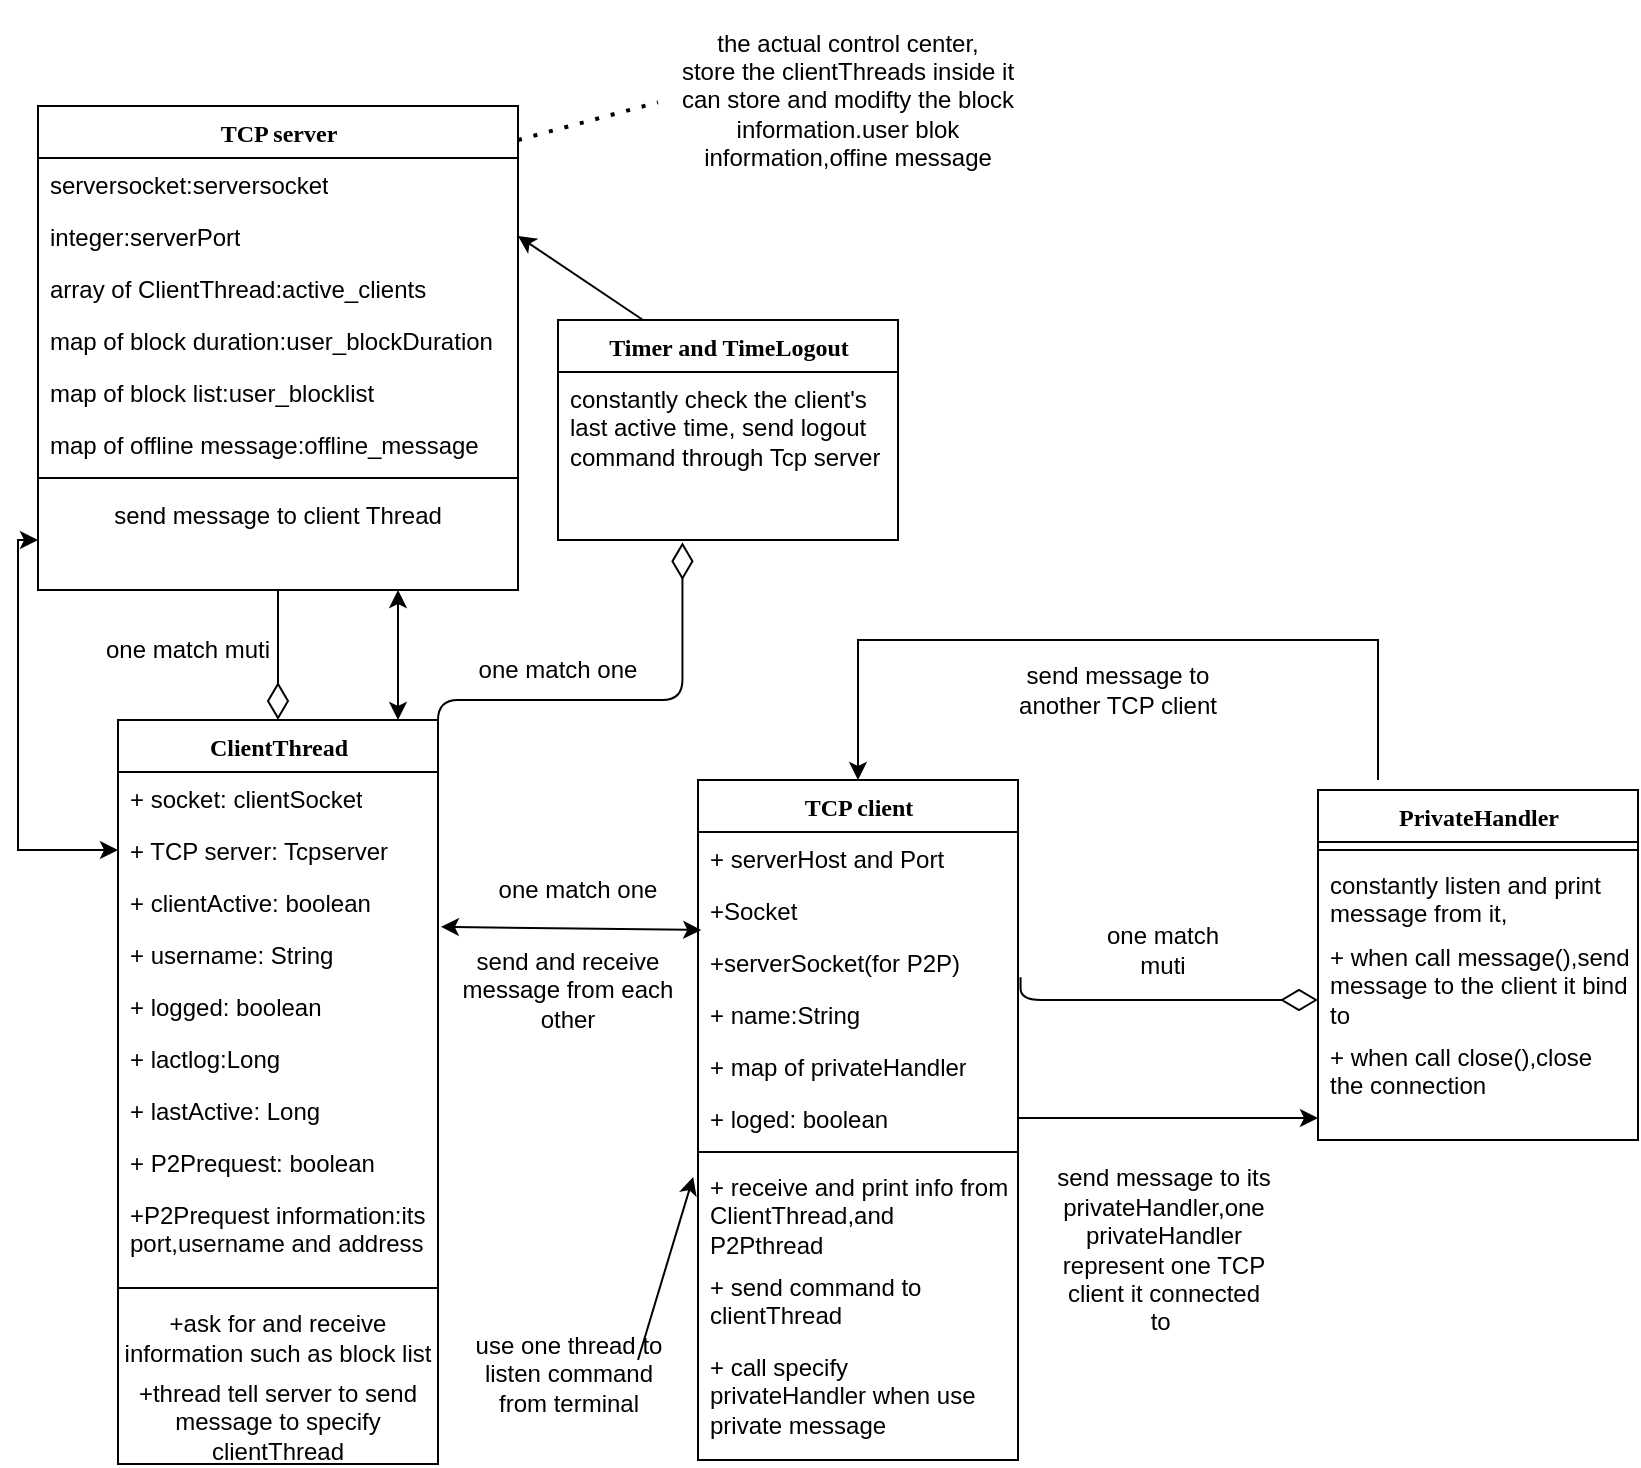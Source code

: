 <mxfile version="15.6.8" type="github">
  <diagram name="Page-1" id="9f46799a-70d6-7492-0946-bef42562c5a5">
    <mxGraphModel dx="1483" dy="781" grid="1" gridSize="10" guides="1" tooltips="1" connect="1" arrows="1" fold="1" page="1" pageScale="1" pageWidth="1100" pageHeight="850" background="none" math="0" shadow="0">
      <root>
        <mxCell id="0" />
        <mxCell id="1" parent="0" />
        <mxCell id="78961159f06e98e8-17" value="TCP server" style="swimlane;html=1;fontStyle=1;align=center;verticalAlign=top;childLayout=stackLayout;horizontal=1;startSize=26;horizontalStack=0;resizeParent=1;resizeLast=0;collapsible=1;marginBottom=0;swimlaneFillColor=#ffffff;rounded=0;shadow=0;comic=0;labelBackgroundColor=none;strokeWidth=1;fillColor=none;fontFamily=Verdana;fontSize=12" parent="1" vertex="1">
          <mxGeometry x="90" y="83" width="240" height="242" as="geometry" />
        </mxCell>
        <mxCell id="78961159f06e98e8-21" value="&lt;span&gt;serversocket:serversocket&lt;/span&gt;" style="text;html=1;strokeColor=none;fillColor=none;align=left;verticalAlign=top;spacingLeft=4;spacingRight=4;whiteSpace=wrap;overflow=hidden;rotatable=0;points=[[0,0.5],[1,0.5]];portConstraint=eastwest;" parent="78961159f06e98e8-17" vertex="1">
          <mxGeometry y="26" width="240" height="26" as="geometry" />
        </mxCell>
        <mxCell id="78961159f06e98e8-23" value="&lt;span&gt;integer:serverPort&lt;/span&gt;" style="text;html=1;strokeColor=none;fillColor=none;align=left;verticalAlign=top;spacingLeft=4;spacingRight=4;whiteSpace=wrap;overflow=hidden;rotatable=0;points=[[0,0.5],[1,0.5]];portConstraint=eastwest;" parent="78961159f06e98e8-17" vertex="1">
          <mxGeometry y="52" width="240" height="26" as="geometry" />
        </mxCell>
        <mxCell id="78961159f06e98e8-25" value="&lt;span&gt;array of ClientThread:active_clients&lt;/span&gt;" style="text;html=1;strokeColor=none;fillColor=none;align=left;verticalAlign=top;spacingLeft=4;spacingRight=4;whiteSpace=wrap;overflow=hidden;rotatable=0;points=[[0,0.5],[1,0.5]];portConstraint=eastwest;" parent="78961159f06e98e8-17" vertex="1">
          <mxGeometry y="78" width="240" height="26" as="geometry" />
        </mxCell>
        <mxCell id="78961159f06e98e8-26" value="&lt;span&gt;map of block duration:user_blockDuration&lt;/span&gt;" style="text;html=1;strokeColor=none;fillColor=none;align=left;verticalAlign=top;spacingLeft=4;spacingRight=4;whiteSpace=wrap;overflow=hidden;rotatable=0;points=[[0,0.5],[1,0.5]];portConstraint=eastwest;" parent="78961159f06e98e8-17" vertex="1">
          <mxGeometry y="104" width="240" height="26" as="geometry" />
        </mxCell>
        <mxCell id="Pq0P8SKZOapXhzAk-B4_-1" value="&lt;span&gt;map of block list:user_blocklist&lt;/span&gt;" style="text;html=1;strokeColor=none;fillColor=none;align=left;verticalAlign=top;spacingLeft=4;spacingRight=4;whiteSpace=wrap;overflow=hidden;rotatable=0;points=[[0,0.5],[1,0.5]];portConstraint=eastwest;" parent="78961159f06e98e8-17" vertex="1">
          <mxGeometry y="130" width="240" height="26" as="geometry" />
        </mxCell>
        <mxCell id="78961159f06e98e8-24" value="&lt;span&gt;map of offline message:offline_message&lt;/span&gt;" style="text;html=1;strokeColor=none;fillColor=none;align=left;verticalAlign=top;spacingLeft=4;spacingRight=4;whiteSpace=wrap;overflow=hidden;rotatable=0;points=[[0,0.5],[1,0.5]];portConstraint=eastwest;" parent="78961159f06e98e8-17" vertex="1">
          <mxGeometry y="156" width="240" height="26" as="geometry" />
        </mxCell>
        <mxCell id="78961159f06e98e8-19" value="" style="line;html=1;strokeWidth=1;fillColor=none;align=left;verticalAlign=middle;spacingTop=-1;spacingLeft=3;spacingRight=3;rotatable=0;labelPosition=right;points=[];portConstraint=eastwest;" parent="78961159f06e98e8-17" vertex="1">
          <mxGeometry y="182" width="240" height="8" as="geometry" />
        </mxCell>
        <mxCell id="qhKpgC5GvckfXhrZ_wF8-51" value="send message to client Thread" style="text;html=1;strokeColor=none;fillColor=none;align=center;verticalAlign=middle;whiteSpace=wrap;rounded=0;" vertex="1" parent="78961159f06e98e8-17">
          <mxGeometry y="190" width="240" height="30" as="geometry" />
        </mxCell>
        <mxCell id="78961159f06e98e8-130" style="edgeStyle=elbowEdgeStyle;html=1;labelBackgroundColor=none;startFill=0;startSize=8;endArrow=diamondThin;endFill=0;endSize=16;fontFamily=Verdana;fontSize=12;elbow=vertical;" parent="1" target="78961159f06e98e8-69" edge="1">
          <mxGeometry relative="1" as="geometry">
            <mxPoint x="550" y="588" as="sourcePoint" />
          </mxGeometry>
        </mxCell>
        <mxCell id="78961159f06e98e8-69" value="TCP client" style="swimlane;html=1;fontStyle=1;align=center;verticalAlign=top;childLayout=stackLayout;horizontal=1;startSize=26;horizontalStack=0;resizeParent=1;resizeLast=0;collapsible=1;marginBottom=0;swimlaneFillColor=#ffffff;rounded=0;shadow=0;comic=0;labelBackgroundColor=none;strokeWidth=1;fillColor=none;fontFamily=Verdana;fontSize=12" parent="1" vertex="1">
          <mxGeometry x="420" y="420" width="160" height="340" as="geometry" />
        </mxCell>
        <mxCell id="78961159f06e98e8-70" value="+ serverHost and Port" style="text;html=1;strokeColor=none;fillColor=none;align=left;verticalAlign=top;spacingLeft=4;spacingRight=4;whiteSpace=wrap;overflow=hidden;rotatable=0;points=[[0,0.5],[1,0.5]];portConstraint=eastwest;" parent="78961159f06e98e8-69" vertex="1">
          <mxGeometry y="26" width="160" height="26" as="geometry" />
        </mxCell>
        <mxCell id="78961159f06e98e8-71" value="+Socket&amp;nbsp;" style="text;html=1;strokeColor=none;fillColor=none;align=left;verticalAlign=top;spacingLeft=4;spacingRight=4;whiteSpace=wrap;overflow=hidden;rotatable=0;points=[[0,0.5],[1,0.5]];portConstraint=eastwest;" parent="78961159f06e98e8-69" vertex="1">
          <mxGeometry y="52" width="160" height="26" as="geometry" />
        </mxCell>
        <mxCell id="78961159f06e98e8-72" value="+serverSocket(for P2P)&amp;nbsp;" style="text;html=1;strokeColor=none;fillColor=none;align=left;verticalAlign=top;spacingLeft=4;spacingRight=4;whiteSpace=wrap;overflow=hidden;rotatable=0;points=[[0,0.5],[1,0.5]];portConstraint=eastwest;" parent="78961159f06e98e8-69" vertex="1">
          <mxGeometry y="78" width="160" height="26" as="geometry" />
        </mxCell>
        <mxCell id="78961159f06e98e8-74" value="+ name:String" style="text;html=1;strokeColor=none;fillColor=none;align=left;verticalAlign=top;spacingLeft=4;spacingRight=4;whiteSpace=wrap;overflow=hidden;rotatable=0;points=[[0,0.5],[1,0.5]];portConstraint=eastwest;" parent="78961159f06e98e8-69" vertex="1">
          <mxGeometry y="104" width="160" height="26" as="geometry" />
        </mxCell>
        <mxCell id="78961159f06e98e8-75" value="+ map of privateHandler" style="text;html=1;strokeColor=none;fillColor=none;align=left;verticalAlign=top;spacingLeft=4;spacingRight=4;whiteSpace=wrap;overflow=hidden;rotatable=0;points=[[0,0.5],[1,0.5]];portConstraint=eastwest;" parent="78961159f06e98e8-69" vertex="1">
          <mxGeometry y="130" width="160" height="26" as="geometry" />
        </mxCell>
        <mxCell id="78961159f06e98e8-76" value="+ loged: boolean" style="text;html=1;strokeColor=none;fillColor=none;align=left;verticalAlign=top;spacingLeft=4;spacingRight=4;whiteSpace=wrap;overflow=hidden;rotatable=0;points=[[0,0.5],[1,0.5]];portConstraint=eastwest;" parent="78961159f06e98e8-69" vertex="1">
          <mxGeometry y="156" width="160" height="26" as="geometry" />
        </mxCell>
        <mxCell id="78961159f06e98e8-77" value="" style="line;html=1;strokeWidth=1;fillColor=none;align=left;verticalAlign=middle;spacingTop=-1;spacingLeft=3;spacingRight=3;rotatable=0;labelPosition=right;points=[];portConstraint=eastwest;" parent="78961159f06e98e8-69" vertex="1">
          <mxGeometry y="182" width="160" height="8" as="geometry" />
        </mxCell>
        <mxCell id="78961159f06e98e8-78" value="+ receive and print info from ClientThread,and P2Pthread" style="text;html=1;strokeColor=none;fillColor=none;align=left;verticalAlign=top;spacingLeft=4;spacingRight=4;whiteSpace=wrap;overflow=hidden;rotatable=0;points=[[0,0.5],[1,0.5]];portConstraint=eastwest;" parent="78961159f06e98e8-69" vertex="1">
          <mxGeometry y="190" width="160" height="50" as="geometry" />
        </mxCell>
        <mxCell id="qhKpgC5GvckfXhrZ_wF8-66" value="+ send command to clientThread" style="text;html=1;strokeColor=none;fillColor=none;align=left;verticalAlign=top;spacingLeft=4;spacingRight=4;whiteSpace=wrap;overflow=hidden;rotatable=0;points=[[0,0.5],[1,0.5]];portConstraint=eastwest;" vertex="1" parent="78961159f06e98e8-69">
          <mxGeometry y="240" width="160" height="40" as="geometry" />
        </mxCell>
        <mxCell id="qhKpgC5GvckfXhrZ_wF8-65" value="+ call specify privateHandler when use private message" style="text;html=1;strokeColor=none;fillColor=none;align=left;verticalAlign=top;spacingLeft=4;spacingRight=4;whiteSpace=wrap;overflow=hidden;rotatable=0;points=[[0,0.5],[1,0.5]];portConstraint=eastwest;" vertex="1" parent="78961159f06e98e8-69">
          <mxGeometry y="280" width="160" height="60" as="geometry" />
        </mxCell>
        <mxCell id="78961159f06e98e8-121" style="edgeStyle=elbowEdgeStyle;html=1;labelBackgroundColor=none;startFill=0;startSize=8;endArrow=diamondThin;endFill=0;endSize=16;fontFamily=Verdana;fontSize=12;elbow=vertical;" parent="1" source="78961159f06e98e8-17" target="Pq0P8SKZOapXhzAk-B4_-8" edge="1">
          <mxGeometry relative="1" as="geometry">
            <mxPoint x="250" y="259.882" as="sourcePoint" />
            <mxPoint x="420" y="204" as="targetPoint" />
            <Array as="points">
              <mxPoint x="190" y="440" />
              <mxPoint x="190" y="400" />
            </Array>
          </mxGeometry>
        </mxCell>
        <mxCell id="Pq0P8SKZOapXhzAk-B4_-2" value="" style="endArrow=none;dashed=1;html=1;dashPattern=1 3;strokeWidth=2;rounded=0;" parent="1" edge="1">
          <mxGeometry width="50" height="50" relative="1" as="geometry">
            <mxPoint x="330" y="100" as="sourcePoint" />
            <mxPoint x="400" y="81.154" as="targetPoint" />
          </mxGeometry>
        </mxCell>
        <mxCell id="Pq0P8SKZOapXhzAk-B4_-6" value="the actual control center,&lt;br&gt;store the clientThreads inside it&lt;br&gt;can store and modifty the block information.user blok information,offine message" style="text;html=1;strokeColor=none;fillColor=none;align=center;verticalAlign=middle;whiteSpace=wrap;rounded=0;" parent="1" vertex="1">
          <mxGeometry x="400" y="30" width="190" height="100" as="geometry" />
        </mxCell>
        <mxCell id="Pq0P8SKZOapXhzAk-B4_-8" value="ClientThread" style="swimlane;html=1;fontStyle=1;align=center;verticalAlign=top;childLayout=stackLayout;horizontal=1;startSize=26;horizontalStack=0;resizeParent=1;resizeLast=0;collapsible=1;marginBottom=0;swimlaneFillColor=#ffffff;rounded=0;shadow=0;comic=0;labelBackgroundColor=none;strokeWidth=1;fillColor=none;fontFamily=Verdana;fontSize=12" parent="1" vertex="1">
          <mxGeometry x="130" y="390" width="160" height="372" as="geometry" />
        </mxCell>
        <mxCell id="Pq0P8SKZOapXhzAk-B4_-9" value="+ socket: clientSocket" style="text;html=1;strokeColor=none;fillColor=none;align=left;verticalAlign=top;spacingLeft=4;spacingRight=4;whiteSpace=wrap;overflow=hidden;rotatable=0;points=[[0,0.5],[1,0.5]];portConstraint=eastwest;" parent="Pq0P8SKZOapXhzAk-B4_-8" vertex="1">
          <mxGeometry y="26" width="160" height="26" as="geometry" />
        </mxCell>
        <mxCell id="Pq0P8SKZOapXhzAk-B4_-10" value="+ TCP server: Tcpserver" style="text;html=1;strokeColor=none;fillColor=none;align=left;verticalAlign=top;spacingLeft=4;spacingRight=4;whiteSpace=wrap;overflow=hidden;rotatable=0;points=[[0,0.5],[1,0.5]];portConstraint=eastwest;" parent="Pq0P8SKZOapXhzAk-B4_-8" vertex="1">
          <mxGeometry y="52" width="160" height="26" as="geometry" />
        </mxCell>
        <mxCell id="Pq0P8SKZOapXhzAk-B4_-11" value="+ clientActive: boolean" style="text;html=1;strokeColor=none;fillColor=none;align=left;verticalAlign=top;spacingLeft=4;spacingRight=4;whiteSpace=wrap;overflow=hidden;rotatable=0;points=[[0,0.5],[1,0.5]];portConstraint=eastwest;" parent="Pq0P8SKZOapXhzAk-B4_-8" vertex="1">
          <mxGeometry y="78" width="160" height="26" as="geometry" />
        </mxCell>
        <mxCell id="Pq0P8SKZOapXhzAk-B4_-12" value="+ username: String" style="text;html=1;strokeColor=none;fillColor=none;align=left;verticalAlign=top;spacingLeft=4;spacingRight=4;whiteSpace=wrap;overflow=hidden;rotatable=0;points=[[0,0.5],[1,0.5]];portConstraint=eastwest;" parent="Pq0P8SKZOapXhzAk-B4_-8" vertex="1">
          <mxGeometry y="104" width="160" height="26" as="geometry" />
        </mxCell>
        <mxCell id="Pq0P8SKZOapXhzAk-B4_-13" value="+ logged: boolean" style="text;html=1;strokeColor=none;fillColor=none;align=left;verticalAlign=top;spacingLeft=4;spacingRight=4;whiteSpace=wrap;overflow=hidden;rotatable=0;points=[[0,0.5],[1,0.5]];portConstraint=eastwest;" parent="Pq0P8SKZOapXhzAk-B4_-8" vertex="1">
          <mxGeometry y="130" width="160" height="26" as="geometry" />
        </mxCell>
        <mxCell id="Pq0P8SKZOapXhzAk-B4_-14" value="+ lactlog:Long" style="text;html=1;strokeColor=none;fillColor=none;align=left;verticalAlign=top;spacingLeft=4;spacingRight=4;whiteSpace=wrap;overflow=hidden;rotatable=0;points=[[0,0.5],[1,0.5]];portConstraint=eastwest;" parent="Pq0P8SKZOapXhzAk-B4_-8" vertex="1">
          <mxGeometry y="156" width="160" height="26" as="geometry" />
        </mxCell>
        <mxCell id="Pq0P8SKZOapXhzAk-B4_-16" value="+ lastActive: Long" style="text;html=1;strokeColor=none;fillColor=none;align=left;verticalAlign=top;spacingLeft=4;spacingRight=4;whiteSpace=wrap;overflow=hidden;rotatable=0;points=[[0,0.5],[1,0.5]];portConstraint=eastwest;" parent="Pq0P8SKZOapXhzAk-B4_-8" vertex="1">
          <mxGeometry y="182" width="160" height="26" as="geometry" />
        </mxCell>
        <mxCell id="Pq0P8SKZOapXhzAk-B4_-17" value="+ P2Prequest: boolean" style="text;html=1;strokeColor=none;fillColor=none;align=left;verticalAlign=top;spacingLeft=4;spacingRight=4;whiteSpace=wrap;overflow=hidden;rotatable=0;points=[[0,0.5],[1,0.5]];portConstraint=eastwest;" parent="Pq0P8SKZOapXhzAk-B4_-8" vertex="1">
          <mxGeometry y="208" width="160" height="26" as="geometry" />
        </mxCell>
        <mxCell id="Pq0P8SKZOapXhzAk-B4_-18" value="+P2Prequest information:its port,username and address" style="text;html=1;strokeColor=none;fillColor=none;align=left;verticalAlign=top;spacingLeft=4;spacingRight=4;whiteSpace=wrap;overflow=hidden;rotatable=0;points=[[0,0.5],[1,0.5]];portConstraint=eastwest;" parent="Pq0P8SKZOapXhzAk-B4_-8" vertex="1">
          <mxGeometry y="234" width="160" height="46" as="geometry" />
        </mxCell>
        <mxCell id="qhKpgC5GvckfXhrZ_wF8-14" value="" style="endArrow=classic;startArrow=classic;html=1;rounded=0;entryX=0.75;entryY=1;entryDx=0;entryDy=0;" edge="1" parent="Pq0P8SKZOapXhzAk-B4_-8" target="78961159f06e98e8-17">
          <mxGeometry width="50" height="50" relative="1" as="geometry">
            <mxPoint x="140" as="sourcePoint" />
            <mxPoint x="80" y="-70" as="targetPoint" />
          </mxGeometry>
        </mxCell>
        <mxCell id="Pq0P8SKZOapXhzAk-B4_-15" value="" style="line;html=1;strokeWidth=1;fillColor=none;align=left;verticalAlign=middle;spacingTop=-1;spacingLeft=3;spacingRight=3;rotatable=0;labelPosition=right;points=[];portConstraint=eastwest;" parent="Pq0P8SKZOapXhzAk-B4_-8" vertex="1">
          <mxGeometry y="280" width="160" height="8" as="geometry" />
        </mxCell>
        <mxCell id="qhKpgC5GvckfXhrZ_wF8-12" value="+ask for and receive information such as block list" style="text;html=1;strokeColor=none;fillColor=none;align=center;verticalAlign=middle;whiteSpace=wrap;rounded=0;" vertex="1" parent="Pq0P8SKZOapXhzAk-B4_-8">
          <mxGeometry y="288" width="160" height="42" as="geometry" />
        </mxCell>
        <mxCell id="qhKpgC5GvckfXhrZ_wF8-6" value="+thread tell server to send message to specify clientThread" style="text;html=1;strokeColor=none;fillColor=none;align=center;verticalAlign=middle;whiteSpace=wrap;rounded=0;" vertex="1" parent="Pq0P8SKZOapXhzAk-B4_-8">
          <mxGeometry y="330" width="160" height="42" as="geometry" />
        </mxCell>
        <mxCell id="qhKpgC5GvckfXhrZ_wF8-11" value="" style="endArrow=classic;startArrow=classic;html=1;rounded=0;exitX=0;exitY=0.5;exitDx=0;exitDy=0;" edge="1" parent="1" source="Pq0P8SKZOapXhzAk-B4_-10">
          <mxGeometry width="50" height="50" relative="1" as="geometry">
            <mxPoint x="500" y="360" as="sourcePoint" />
            <mxPoint x="90" y="300" as="targetPoint" />
            <Array as="points">
              <mxPoint x="80" y="455" />
              <mxPoint x="80" y="300" />
            </Array>
          </mxGeometry>
        </mxCell>
        <mxCell id="qhKpgC5GvckfXhrZ_wF8-15" style="edgeStyle=elbowEdgeStyle;html=1;labelBackgroundColor=none;startFill=0;startSize=8;endArrow=diamondThin;endFill=0;endSize=16;fontFamily=Verdana;fontSize=12;elbow=vertical;exitX=1.008;exitY=0.792;exitDx=0;exitDy=0;exitPerimeter=0;" edge="1" parent="1" source="78961159f06e98e8-72">
          <mxGeometry relative="1" as="geometry">
            <mxPoint x="690" y="470" as="sourcePoint" />
            <mxPoint x="730" y="530" as="targetPoint" />
            <Array as="points">
              <mxPoint x="690" y="530" />
              <mxPoint x="770" y="490" />
              <mxPoint x="670" y="545" />
            </Array>
          </mxGeometry>
        </mxCell>
        <mxCell id="qhKpgC5GvckfXhrZ_wF8-16" value="PrivateHandler" style="swimlane;html=1;fontStyle=1;align=center;verticalAlign=top;childLayout=stackLayout;horizontal=1;startSize=26;horizontalStack=0;resizeParent=1;resizeLast=0;collapsible=1;marginBottom=0;swimlaneFillColor=#ffffff;rounded=0;shadow=0;comic=0;labelBackgroundColor=none;strokeWidth=1;fillColor=none;fontFamily=Verdana;fontSize=12" vertex="1" parent="1">
          <mxGeometry x="730" y="425" width="160" height="175" as="geometry" />
        </mxCell>
        <mxCell id="qhKpgC5GvckfXhrZ_wF8-23" value="" style="line;html=1;strokeWidth=1;fillColor=none;align=left;verticalAlign=middle;spacingTop=-1;spacingLeft=3;spacingRight=3;rotatable=0;labelPosition=right;points=[];portConstraint=eastwest;" vertex="1" parent="qhKpgC5GvckfXhrZ_wF8-16">
          <mxGeometry y="26" width="160" height="8" as="geometry" />
        </mxCell>
        <mxCell id="qhKpgC5GvckfXhrZ_wF8-24" value="constantly listen and print message from it," style="text;html=1;strokeColor=none;fillColor=none;align=left;verticalAlign=top;spacingLeft=4;spacingRight=4;whiteSpace=wrap;overflow=hidden;rotatable=0;points=[[0,0.5],[1,0.5]];portConstraint=eastwest;" vertex="1" parent="qhKpgC5GvckfXhrZ_wF8-16">
          <mxGeometry y="34" width="160" height="36" as="geometry" />
        </mxCell>
        <mxCell id="qhKpgC5GvckfXhrZ_wF8-25" value="+ when call message(),send message to the client it bind to" style="text;html=1;strokeColor=none;fillColor=none;align=left;verticalAlign=top;spacingLeft=4;spacingRight=4;whiteSpace=wrap;overflow=hidden;rotatable=0;points=[[0,0.5],[1,0.5]];portConstraint=eastwest;" vertex="1" parent="qhKpgC5GvckfXhrZ_wF8-16">
          <mxGeometry y="70" width="160" height="50" as="geometry" />
        </mxCell>
        <mxCell id="qhKpgC5GvckfXhrZ_wF8-26" value="+ when call close(),close the connection" style="text;html=1;strokeColor=none;fillColor=none;align=left;verticalAlign=top;spacingLeft=4;spacingRight=4;whiteSpace=wrap;overflow=hidden;rotatable=0;points=[[0,0.5],[1,0.5]];portConstraint=eastwest;" vertex="1" parent="qhKpgC5GvckfXhrZ_wF8-16">
          <mxGeometry y="120" width="160" height="40" as="geometry" />
        </mxCell>
        <mxCell id="qhKpgC5GvckfXhrZ_wF8-28" value="" style="endArrow=classic;startArrow=classic;html=1;rounded=0;entryX=0.01;entryY=0.885;entryDx=0;entryDy=0;exitX=1.009;exitY=-0.023;exitDx=0;exitDy=0;exitPerimeter=0;entryPerimeter=0;" edge="1" parent="1" source="Pq0P8SKZOapXhzAk-B4_-12" target="78961159f06e98e8-71">
          <mxGeometry width="50" height="50" relative="1" as="geometry">
            <mxPoint x="320" y="410" as="sourcePoint" />
            <mxPoint x="370" y="360" as="targetPoint" />
          </mxGeometry>
        </mxCell>
        <mxCell id="qhKpgC5GvckfXhrZ_wF8-29" value="one match one" style="text;html=1;strokeColor=none;fillColor=none;align=center;verticalAlign=middle;whiteSpace=wrap;rounded=0;" vertex="1" parent="1">
          <mxGeometry x="310" y="460" width="100" height="30" as="geometry" />
        </mxCell>
        <mxCell id="qhKpgC5GvckfXhrZ_wF8-30" value="one match muti" style="text;html=1;strokeColor=none;fillColor=none;align=center;verticalAlign=middle;whiteSpace=wrap;rounded=0;" vertex="1" parent="1">
          <mxGeometry x="120" y="340" width="90" height="30" as="geometry" />
        </mxCell>
        <mxCell id="qhKpgC5GvckfXhrZ_wF8-32" value="one match muti" style="text;html=1;strokeColor=none;fillColor=none;align=center;verticalAlign=middle;whiteSpace=wrap;rounded=0;" vertex="1" parent="1">
          <mxGeometry x="615" y="490" width="75" height="30" as="geometry" />
        </mxCell>
        <mxCell id="qhKpgC5GvckfXhrZ_wF8-34" style="edgeStyle=elbowEdgeStyle;html=1;labelBackgroundColor=none;startFill=0;startSize=8;endArrow=diamondThin;endFill=0;endSize=16;fontFamily=Verdana;fontSize=12;elbow=vertical;exitX=1;exitY=0.5;exitDx=0;exitDy=0;entryX=0.366;entryY=1.013;entryDx=0;entryDy=0;entryPerimeter=0;" edge="1" parent="1" source="Pq0P8SKZOapXhzAk-B4_-10" target="qhKpgC5GvckfXhrZ_wF8-36">
          <mxGeometry relative="1" as="geometry">
            <mxPoint x="340" y="441.302" as="sourcePoint" />
            <mxPoint x="460" y="350" as="targetPoint" />
            <Array as="points">
              <mxPoint x="430" y="380" />
              <mxPoint x="370" y="410" />
              <mxPoint x="528.72" y="412.71" />
              <mxPoint x="428.72" y="467.71" />
            </Array>
          </mxGeometry>
        </mxCell>
        <mxCell id="qhKpgC5GvckfXhrZ_wF8-35" value="Timer and TimeLogout" style="swimlane;html=1;fontStyle=1;align=center;verticalAlign=top;childLayout=stackLayout;horizontal=1;startSize=26;horizontalStack=0;resizeParent=1;resizeLast=0;collapsible=1;marginBottom=0;swimlaneFillColor=#ffffff;rounded=0;shadow=0;comic=0;labelBackgroundColor=none;strokeWidth=1;fillColor=none;fontFamily=Verdana;fontSize=12" vertex="1" parent="1">
          <mxGeometry x="350" y="190" width="170" height="110" as="geometry" />
        </mxCell>
        <mxCell id="qhKpgC5GvckfXhrZ_wF8-36" value="constantly check the client&#39;s&lt;br&gt;last active time, send logout&lt;br&gt;command through Tcp server" style="text;html=1;strokeColor=none;fillColor=none;align=left;verticalAlign=top;spacingLeft=4;spacingRight=4;whiteSpace=wrap;overflow=hidden;rotatable=0;points=[[0,0.5],[1,0.5]];portConstraint=eastwest;" vertex="1" parent="qhKpgC5GvckfXhrZ_wF8-35">
          <mxGeometry y="26" width="170" height="84" as="geometry" />
        </mxCell>
        <mxCell id="qhKpgC5GvckfXhrZ_wF8-47" value="one match one" style="text;html=1;strokeColor=none;fillColor=none;align=center;verticalAlign=middle;whiteSpace=wrap;rounded=0;" vertex="1" parent="1">
          <mxGeometry x="300" y="350" width="100" height="30" as="geometry" />
        </mxCell>
        <mxCell id="qhKpgC5GvckfXhrZ_wF8-50" value="" style="endArrow=classic;html=1;rounded=0;exitX=0.25;exitY=0;exitDx=0;exitDy=0;entryX=1;entryY=0.5;entryDx=0;entryDy=0;" edge="1" parent="1" source="qhKpgC5GvckfXhrZ_wF8-35" target="78961159f06e98e8-23">
          <mxGeometry width="50" height="50" relative="1" as="geometry">
            <mxPoint x="320" y="310" as="sourcePoint" />
            <mxPoint x="340" y="140" as="targetPoint" />
          </mxGeometry>
        </mxCell>
        <mxCell id="qhKpgC5GvckfXhrZ_wF8-61" value="" style="endArrow=classic;html=1;rounded=0;entryX=-0.015;entryY=0.169;entryDx=0;entryDy=0;entryPerimeter=0;" edge="1" parent="1" target="78961159f06e98e8-78">
          <mxGeometry width="50" height="50" relative="1" as="geometry">
            <mxPoint x="390" y="710" as="sourcePoint" />
            <mxPoint x="430" y="637" as="targetPoint" />
          </mxGeometry>
        </mxCell>
        <mxCell id="qhKpgC5GvckfXhrZ_wF8-62" value="use one thread to listen command from terminal" style="text;html=1;strokeColor=none;fillColor=none;align=center;verticalAlign=middle;whiteSpace=wrap;rounded=0;" vertex="1" parent="1">
          <mxGeometry x="302.5" y="672" width="105" height="90" as="geometry" />
        </mxCell>
        <mxCell id="qhKpgC5GvckfXhrZ_wF8-64" value="send and receive message from each other" style="text;html=1;strokeColor=none;fillColor=none;align=center;verticalAlign=middle;whiteSpace=wrap;rounded=0;" vertex="1" parent="1">
          <mxGeometry x="300" y="510" width="110" height="30" as="geometry" />
        </mxCell>
        <mxCell id="qhKpgC5GvckfXhrZ_wF8-67" value="" style="endArrow=classic;html=1;rounded=0;entryX=0.5;entryY=0;entryDx=0;entryDy=0;" edge="1" parent="1" target="78961159f06e98e8-69">
          <mxGeometry width="50" height="50" relative="1" as="geometry">
            <mxPoint x="760" y="420" as="sourcePoint" />
            <mxPoint x="530" y="360" as="targetPoint" />
            <Array as="points">
              <mxPoint x="760" y="350" />
              <mxPoint x="500" y="350" />
            </Array>
          </mxGeometry>
        </mxCell>
        <mxCell id="qhKpgC5GvckfXhrZ_wF8-69" value="send message to another TCP client" style="text;html=1;strokeColor=none;fillColor=none;align=center;verticalAlign=middle;whiteSpace=wrap;rounded=0;" vertex="1" parent="1">
          <mxGeometry x="570" y="360" width="120" height="30" as="geometry" />
        </mxCell>
        <mxCell id="qhKpgC5GvckfXhrZ_wF8-70" value="" style="endArrow=classic;html=1;rounded=0;exitX=1;exitY=0.5;exitDx=0;exitDy=0;" edge="1" parent="1" source="78961159f06e98e8-76">
          <mxGeometry width="50" height="50" relative="1" as="geometry">
            <mxPoint x="440" y="430" as="sourcePoint" />
            <mxPoint x="730" y="589" as="targetPoint" />
          </mxGeometry>
        </mxCell>
        <mxCell id="qhKpgC5GvckfXhrZ_wF8-71" value="send message to its privateHandler,one privateHandler represent one TCP client it connected to&amp;nbsp;" style="text;html=1;strokeColor=none;fillColor=none;align=center;verticalAlign=middle;whiteSpace=wrap;rounded=0;" vertex="1" parent="1">
          <mxGeometry x="597.5" y="600" width="110" height="110" as="geometry" />
        </mxCell>
      </root>
    </mxGraphModel>
  </diagram>
</mxfile>

